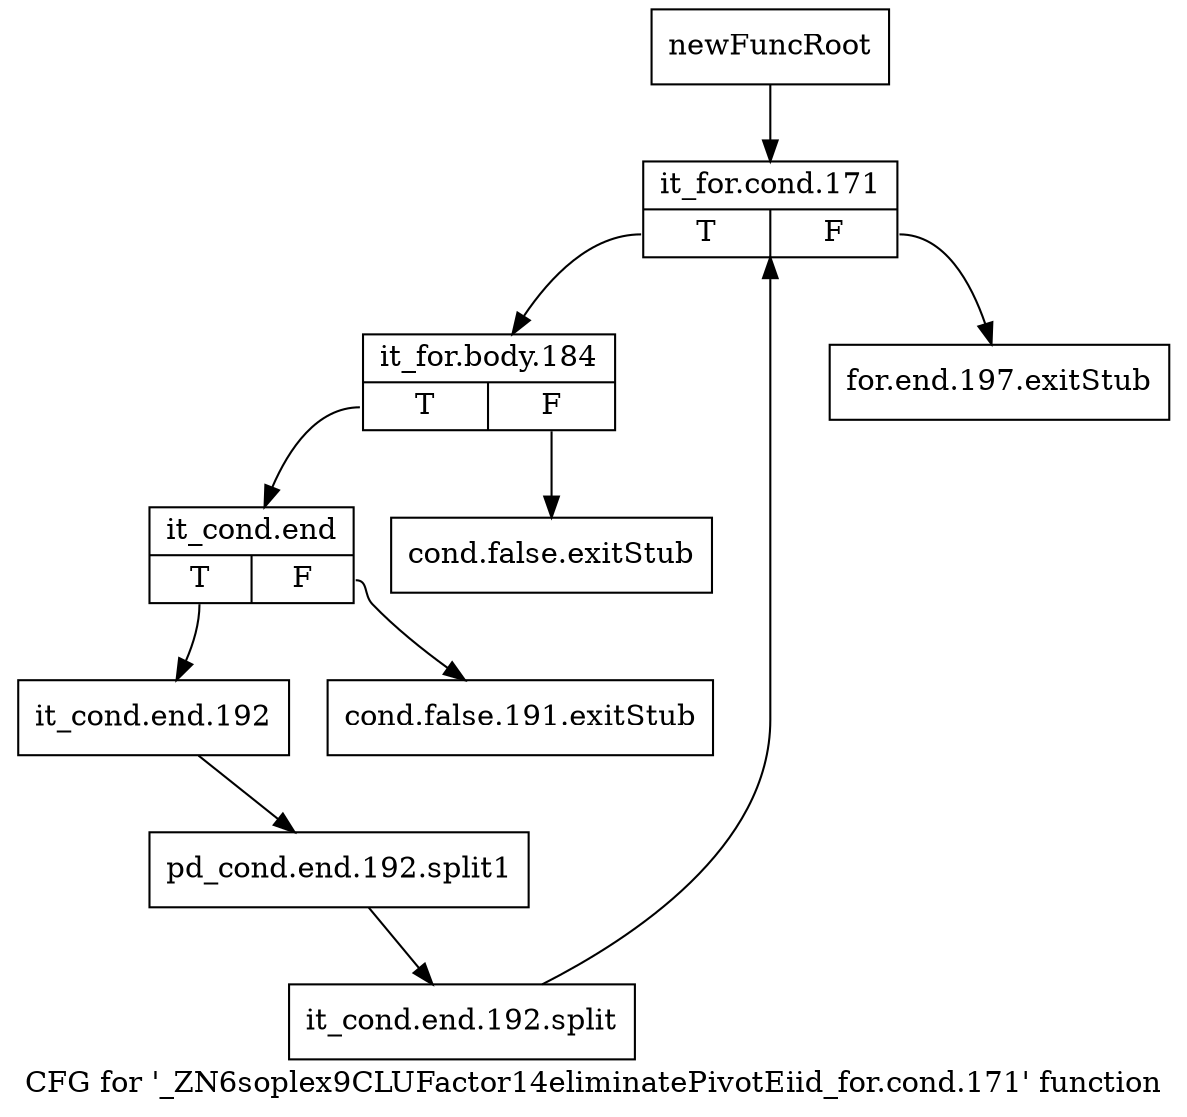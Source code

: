 digraph "CFG for '_ZN6soplex9CLUFactor14eliminatePivotEiid_for.cond.171' function" {
	label="CFG for '_ZN6soplex9CLUFactor14eliminatePivotEiid_for.cond.171' function";

	Node0x2c6b7c0 [shape=record,label="{newFuncRoot}"];
	Node0x2c6b7c0 -> Node0x2c6b900;
	Node0x2c6b810 [shape=record,label="{for.end.197.exitStub}"];
	Node0x2c6b860 [shape=record,label="{cond.false.exitStub}"];
	Node0x2c6b8b0 [shape=record,label="{cond.false.191.exitStub}"];
	Node0x2c6b900 [shape=record,label="{it_for.cond.171|{<s0>T|<s1>F}}"];
	Node0x2c6b900:s0 -> Node0x2c6b950;
	Node0x2c6b900:s1 -> Node0x2c6b810;
	Node0x2c6b950 [shape=record,label="{it_for.body.184|{<s0>T|<s1>F}}"];
	Node0x2c6b950:s0 -> Node0x2c6b9a0;
	Node0x2c6b950:s1 -> Node0x2c6b860;
	Node0x2c6b9a0 [shape=record,label="{it_cond.end|{<s0>T|<s1>F}}"];
	Node0x2c6b9a0:s0 -> Node0x2c6b9f0;
	Node0x2c6b9a0:s1 -> Node0x2c6b8b0;
	Node0x2c6b9f0 [shape=record,label="{it_cond.end.192}"];
	Node0x2c6b9f0 -> Node0x33c9750;
	Node0x33c9750 [shape=record,label="{pd_cond.end.192.split1}"];
	Node0x33c9750 -> Node0x344b1a0;
	Node0x344b1a0 [shape=record,label="{it_cond.end.192.split}"];
	Node0x344b1a0 -> Node0x2c6b900;
}
